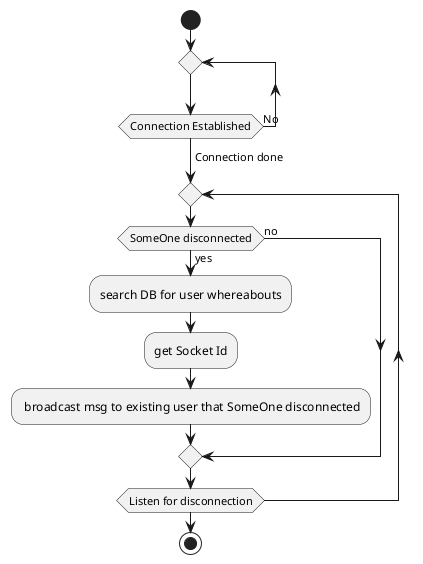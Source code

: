@startuml
'https://plantuml.com/activity-diagram-beta

start

repeat
repeat while(Connection Established) is (No)
    ->Connection done;
    repeat
    if (SomeOne disconnected) then (yes)
         :search DB for user whereabouts;
         :get Socket Id;
         : broadcast msg to existing user that SomeOne disconnected;
    else(no)
    endif;
    repeat while(Listen for disconnection)

stop

@enduml
